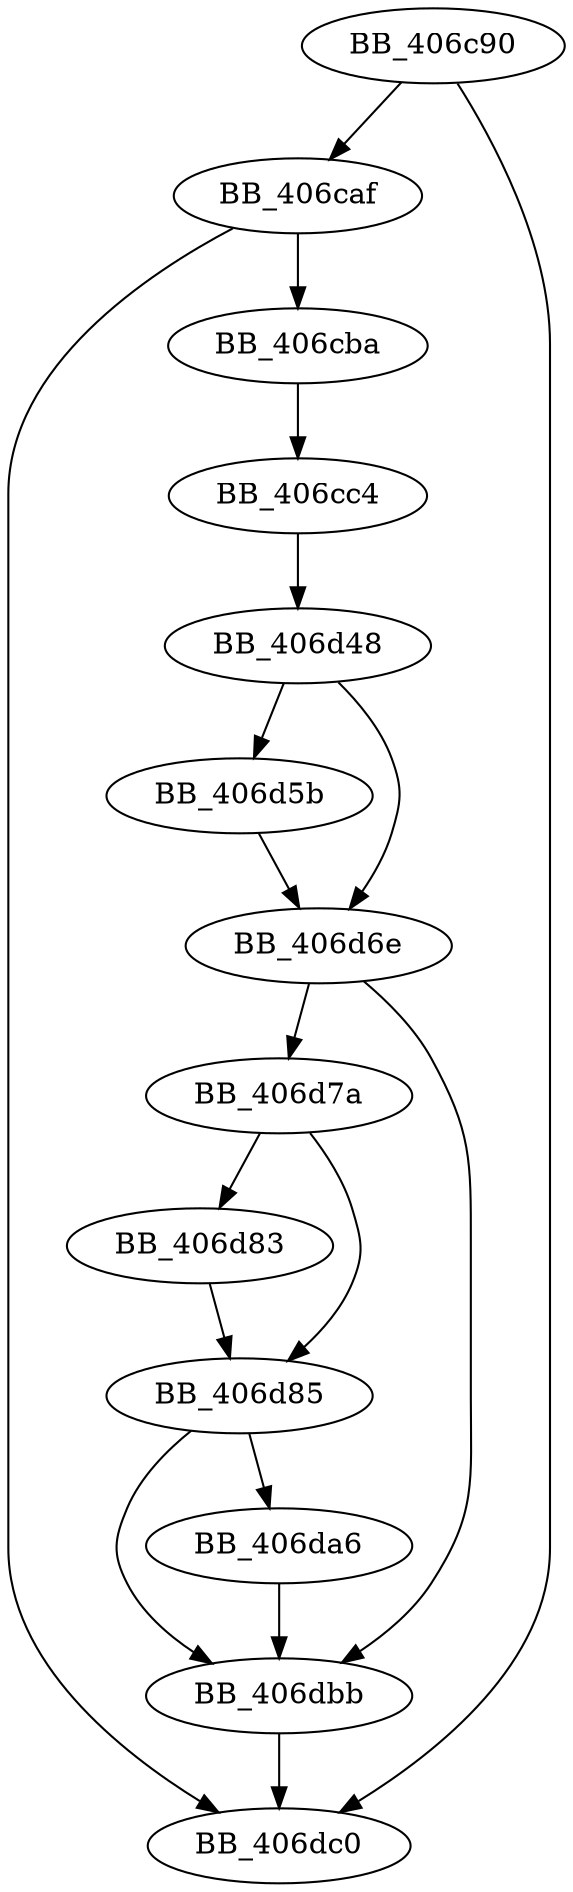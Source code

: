 DiGraph sub_406C90{
BB_406c90->BB_406caf
BB_406c90->BB_406dc0
BB_406caf->BB_406cba
BB_406caf->BB_406dc0
BB_406cba->BB_406cc4
BB_406cc4->BB_406d48
BB_406d48->BB_406d5b
BB_406d48->BB_406d6e
BB_406d5b->BB_406d6e
BB_406d6e->BB_406d7a
BB_406d6e->BB_406dbb
BB_406d7a->BB_406d83
BB_406d7a->BB_406d85
BB_406d83->BB_406d85
BB_406d85->BB_406da6
BB_406d85->BB_406dbb
BB_406da6->BB_406dbb
BB_406dbb->BB_406dc0
}
